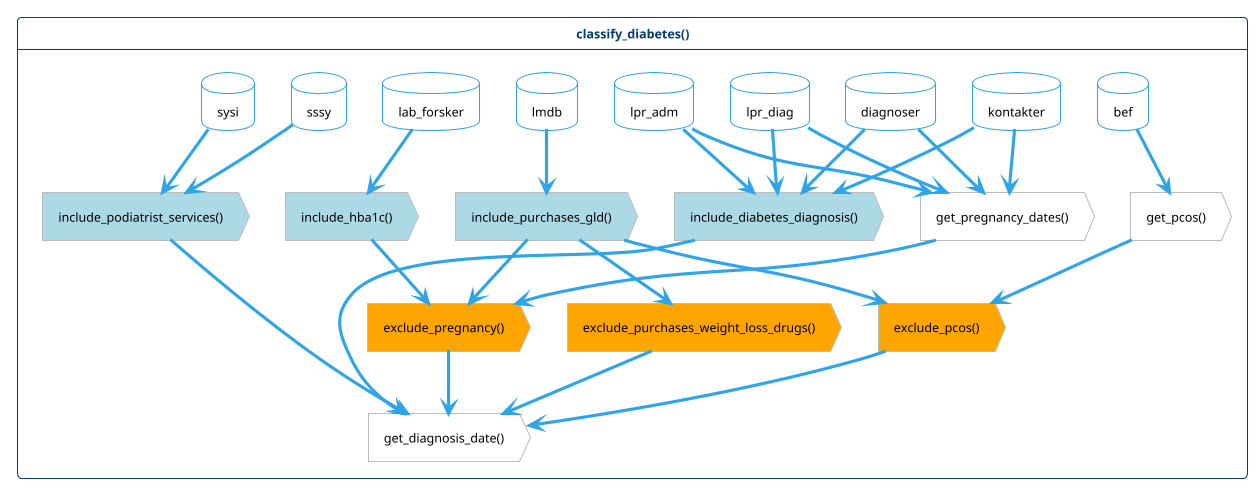 @startuml function-flow
!theme cerulean-outline
<style>
action {
    FontColor black
}
database {
    FontColor black
}
.inclusion {
    BackgroundColor lightblue
}
.exclusion {
    BackgroundColor orange
}
</style>

hide <<inclusion>> stereotype
hide <<exclusion>> stereotype

card classify_diabetes() as cd {
    together {
        database sssy
        database sysi
        database lpr_diag
        database lpr_adm
        database lmdb
        database lab_forsker
        database kontakter
        database diagnoser
        database bef
    }

    action "get_pregnancy_dates()" as pregnancy
    action "get_pcos()" as pcos
    action "get_diagnosis_date()" as diagnosis_date

    together {
        action "exclude_pregnancy()" as ex_pregnancy <<exclusion>>
        action "exclude_purchases_weight_loss_drugs()" as ex_wld <<exclusion>>
        action "exclude_pcos()" as ex_pcos <<exclusion>>
    }

    together {
        action "include_hba1c()" as in_hba1c <<inclusion>>
        action "include_diabetes_diagnosis()" as in_diagnosis <<inclusion>>
        action "include_podiatrist_services()" as in_podiatrist <<inclusion>>
        action "include_purchases_gld()" as in_gld <<inclusion>>
    }

    lab_forsker --> in_hba1c
    in_hba1c --> ex_pregnancy

    lpr_diag --> pregnancy
    lpr_adm --> pregnancy
    kontakter --> pregnancy
    diagnoser --> pregnancy
    pregnancy -> ex_pregnancy

    lpr_diag --> in_diagnosis
    lpr_adm --> in_diagnosis
    kontakter --> in_diagnosis
    diagnoser --> in_diagnosis

    sssy --> in_podiatrist
    sysi --> in_podiatrist
    
    lmdb --> in_gld
    in_gld --> ex_pregnancy
    in_gld --> ex_wld

    bef --> pcos
    in_gld --> ex_pcos
    pcos --> ex_pcos

    ex_wld --> diagnosis_date
    ex_pregnancy --> diagnosis_date
    ex_pcos --> diagnosis_date
    in_podiatrist --> diagnosis_date
    in_diagnosis --> diagnosis_date

}
@enduml
